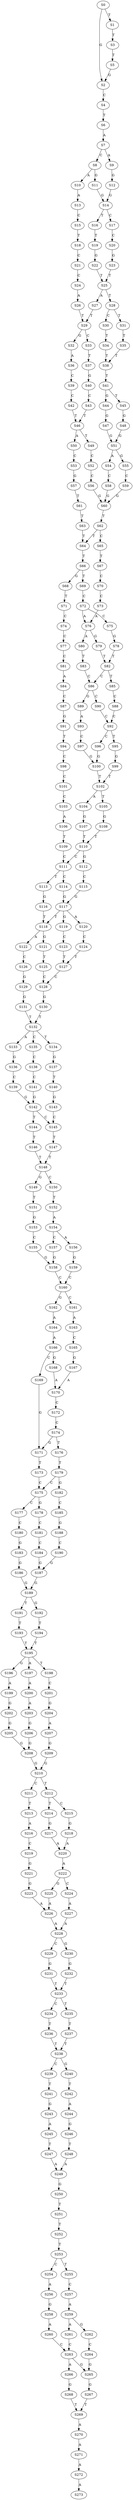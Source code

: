 strict digraph  {
	S0 -> S1 [ label = T ];
	S0 -> S2 [ label = G ];
	S1 -> S3 [ label = T ];
	S2 -> S4 [ label = C ];
	S3 -> S5 [ label = T ];
	S4 -> S6 [ label = T ];
	S5 -> S2 [ label = G ];
	S6 -> S7 [ label = A ];
	S7 -> S8 [ label = C ];
	S7 -> S9 [ label = A ];
	S8 -> S10 [ label = A ];
	S8 -> S11 [ label = G ];
	S9 -> S12 [ label = G ];
	S10 -> S13 [ label = A ];
	S11 -> S14 [ label = G ];
	S12 -> S14 [ label = G ];
	S13 -> S15 [ label = C ];
	S14 -> S16 [ label = T ];
	S14 -> S17 [ label = C ];
	S15 -> S18 [ label = T ];
	S16 -> S19 [ label = T ];
	S17 -> S20 [ label = C ];
	S18 -> S21 [ label = C ];
	S19 -> S22 [ label = G ];
	S20 -> S23 [ label = G ];
	S21 -> S24 [ label = C ];
	S22 -> S25 [ label = T ];
	S23 -> S25 [ label = T ];
	S24 -> S26 [ label = A ];
	S25 -> S27 [ label = A ];
	S25 -> S28 [ label = T ];
	S26 -> S29 [ label = T ];
	S27 -> S29 [ label = T ];
	S28 -> S30 [ label = C ];
	S28 -> S31 [ label = T ];
	S29 -> S32 [ label = G ];
	S29 -> S33 [ label = C ];
	S30 -> S34 [ label = T ];
	S31 -> S35 [ label = T ];
	S32 -> S36 [ label = A ];
	S33 -> S37 [ label = T ];
	S34 -> S38 [ label = T ];
	S35 -> S38 [ label = T ];
	S36 -> S39 [ label = C ];
	S37 -> S40 [ label = G ];
	S38 -> S41 [ label = T ];
	S39 -> S42 [ label = C ];
	S40 -> S43 [ label = C ];
	S41 -> S44 [ label = G ];
	S41 -> S45 [ label = T ];
	S42 -> S46 [ label = T ];
	S43 -> S46 [ label = T ];
	S44 -> S47 [ label = G ];
	S45 -> S48 [ label = G ];
	S46 -> S49 [ label = T ];
	S46 -> S50 [ label = A ];
	S47 -> S51 [ label = G ];
	S48 -> S51 [ label = G ];
	S49 -> S52 [ label = C ];
	S50 -> S53 [ label = C ];
	S51 -> S54 [ label = A ];
	S51 -> S55 [ label = G ];
	S52 -> S56 [ label = C ];
	S53 -> S57 [ label = G ];
	S54 -> S58 [ label = C ];
	S55 -> S59 [ label = C ];
	S56 -> S60 [ label = G ];
	S57 -> S61 [ label = T ];
	S58 -> S60 [ label = G ];
	S59 -> S60 [ label = G ];
	S60 -> S62 [ label = T ];
	S61 -> S63 [ label = T ];
	S62 -> S64 [ label = T ];
	S62 -> S65 [ label = C ];
	S63 -> S64 [ label = T ];
	S64 -> S66 [ label = T ];
	S65 -> S67 [ label = T ];
	S66 -> S68 [ label = G ];
	S66 -> S69 [ label = T ];
	S67 -> S70 [ label = C ];
	S68 -> S71 [ label = T ];
	S69 -> S72 [ label = C ];
	S70 -> S73 [ label = C ];
	S71 -> S74 [ label = C ];
	S72 -> S75 [ label = C ];
	S72 -> S76 [ label = A ];
	S73 -> S76 [ label = A ];
	S74 -> S77 [ label = C ];
	S75 -> S78 [ label = G ];
	S76 -> S79 [ label = G ];
	S76 -> S80 [ label = A ];
	S77 -> S81 [ label = C ];
	S78 -> S82 [ label = T ];
	S79 -> S82 [ label = T ];
	S80 -> S83 [ label = T ];
	S81 -> S84 [ label = A ];
	S82 -> S85 [ label = T ];
	S82 -> S86 [ label = C ];
	S83 -> S86 [ label = C ];
	S84 -> S87 [ label = C ];
	S85 -> S88 [ label = C ];
	S86 -> S89 [ label = G ];
	S86 -> S90 [ label = C ];
	S87 -> S91 [ label = G ];
	S88 -> S92 [ label = C ];
	S89 -> S93 [ label = A ];
	S90 -> S92 [ label = C ];
	S91 -> S94 [ label = T ];
	S92 -> S95 [ label = T ];
	S92 -> S96 [ label = C ];
	S93 -> S97 [ label = C ];
	S94 -> S98 [ label = C ];
	S95 -> S99 [ label = G ];
	S96 -> S100 [ label = G ];
	S97 -> S100 [ label = G ];
	S98 -> S101 [ label = C ];
	S99 -> S102 [ label = T ];
	S100 -> S102 [ label = T ];
	S101 -> S103 [ label = C ];
	S102 -> S104 [ label = A ];
	S102 -> S105 [ label = T ];
	S103 -> S106 [ label = A ];
	S104 -> S107 [ label = G ];
	S105 -> S108 [ label = G ];
	S106 -> S109 [ label = T ];
	S107 -> S110 [ label = T ];
	S108 -> S110 [ label = T ];
	S109 -> S111 [ label = C ];
	S110 -> S111 [ label = C ];
	S110 -> S112 [ label = G ];
	S111 -> S113 [ label = T ];
	S111 -> S114 [ label = C ];
	S112 -> S115 [ label = C ];
	S113 -> S116 [ label = G ];
	S114 -> S117 [ label = G ];
	S115 -> S117 [ label = G ];
	S116 -> S118 [ label = T ];
	S117 -> S118 [ label = T ];
	S117 -> S119 [ label = G ];
	S117 -> S120 [ label = A ];
	S118 -> S121 [ label = G ];
	S118 -> S122 [ label = A ];
	S119 -> S123 [ label = C ];
	S120 -> S124 [ label = C ];
	S121 -> S125 [ label = T ];
	S122 -> S126 [ label = C ];
	S123 -> S127 [ label = T ];
	S124 -> S127 [ label = T ];
	S125 -> S128 [ label = C ];
	S126 -> S129 [ label = G ];
	S127 -> S128 [ label = C ];
	S128 -> S130 [ label = G ];
	S129 -> S131 [ label = G ];
	S130 -> S132 [ label = T ];
	S131 -> S132 [ label = T ];
	S132 -> S133 [ label = A ];
	S132 -> S134 [ label = T ];
	S132 -> S135 [ label = C ];
	S133 -> S136 [ label = G ];
	S134 -> S137 [ label = G ];
	S135 -> S138 [ label = C ];
	S136 -> S139 [ label = C ];
	S137 -> S140 [ label = T ];
	S138 -> S141 [ label = C ];
	S139 -> S142 [ label = G ];
	S140 -> S143 [ label = G ];
	S141 -> S142 [ label = G ];
	S142 -> S144 [ label = T ];
	S142 -> S145 [ label = C ];
	S143 -> S145 [ label = C ];
	S144 -> S146 [ label = T ];
	S145 -> S147 [ label = T ];
	S146 -> S148 [ label = T ];
	S147 -> S148 [ label = T ];
	S148 -> S149 [ label = G ];
	S148 -> S150 [ label = C ];
	S149 -> S151 [ label = T ];
	S150 -> S152 [ label = T ];
	S151 -> S153 [ label = G ];
	S152 -> S154 [ label = A ];
	S153 -> S155 [ label = C ];
	S154 -> S156 [ label = A ];
	S154 -> S157 [ label = C ];
	S155 -> S158 [ label = G ];
	S156 -> S159 [ label = G ];
	S157 -> S158 [ label = G ];
	S158 -> S160 [ label = C ];
	S159 -> S160 [ label = C ];
	S160 -> S161 [ label = C ];
	S160 -> S162 [ label = G ];
	S161 -> S163 [ label = A ];
	S162 -> S164 [ label = A ];
	S163 -> S165 [ label = C ];
	S164 -> S166 [ label = A ];
	S165 -> S167 [ label = G ];
	S166 -> S168 [ label = G ];
	S166 -> S169 [ label = C ];
	S167 -> S170 [ label = A ];
	S168 -> S170 [ label = A ];
	S169 -> S171 [ label = G ];
	S170 -> S172 [ label = C ];
	S171 -> S173 [ label = T ];
	S172 -> S174 [ label = C ];
	S173 -> S175 [ label = C ];
	S174 -> S176 [ label = T ];
	S174 -> S171 [ label = G ];
	S175 -> S177 [ label = C ];
	S175 -> S178 [ label = G ];
	S176 -> S179 [ label = T ];
	S177 -> S180 [ label = C ];
	S178 -> S181 [ label = C ];
	S179 -> S175 [ label = C ];
	S179 -> S182 [ label = G ];
	S180 -> S183 [ label = G ];
	S181 -> S184 [ label = C ];
	S182 -> S185 [ label = C ];
	S183 -> S186 [ label = G ];
	S184 -> S187 [ label = G ];
	S185 -> S188 [ label = G ];
	S186 -> S189 [ label = G ];
	S187 -> S189 [ label = G ];
	S188 -> S190 [ label = C ];
	S189 -> S191 [ label = T ];
	S189 -> S192 [ label = G ];
	S190 -> S187 [ label = G ];
	S191 -> S193 [ label = T ];
	S192 -> S194 [ label = T ];
	S193 -> S195 [ label = T ];
	S194 -> S195 [ label = T ];
	S195 -> S196 [ label = G ];
	S195 -> S197 [ label = A ];
	S195 -> S198 [ label = T ];
	S196 -> S199 [ label = A ];
	S197 -> S200 [ label = A ];
	S198 -> S201 [ label = C ];
	S199 -> S202 [ label = G ];
	S200 -> S203 [ label = A ];
	S201 -> S204 [ label = G ];
	S202 -> S205 [ label = G ];
	S203 -> S206 [ label = G ];
	S204 -> S207 [ label = A ];
	S205 -> S208 [ label = G ];
	S206 -> S208 [ label = G ];
	S207 -> S209 [ label = G ];
	S208 -> S210 [ label = G ];
	S209 -> S210 [ label = G ];
	S210 -> S211 [ label = C ];
	S210 -> S212 [ label = T ];
	S211 -> S213 [ label = T ];
	S212 -> S214 [ label = T ];
	S212 -> S215 [ label = C ];
	S213 -> S216 [ label = A ];
	S214 -> S217 [ label = G ];
	S215 -> S218 [ label = G ];
	S216 -> S219 [ label = C ];
	S217 -> S220 [ label = A ];
	S218 -> S220 [ label = A ];
	S219 -> S221 [ label = G ];
	S220 -> S222 [ label = A ];
	S221 -> S223 [ label = G ];
	S222 -> S224 [ label = C ];
	S222 -> S225 [ label = G ];
	S223 -> S226 [ label = A ];
	S224 -> S227 [ label = A ];
	S225 -> S226 [ label = A ];
	S226 -> S228 [ label = A ];
	S227 -> S228 [ label = A ];
	S228 -> S229 [ label = C ];
	S228 -> S230 [ label = G ];
	S229 -> S231 [ label = G ];
	S230 -> S232 [ label = G ];
	S231 -> S233 [ label = T ];
	S232 -> S233 [ label = T ];
	S233 -> S234 [ label = C ];
	S233 -> S235 [ label = T ];
	S234 -> S236 [ label = T ];
	S235 -> S237 [ label = T ];
	S236 -> S238 [ label = T ];
	S237 -> S238 [ label = T ];
	S238 -> S239 [ label = C ];
	S238 -> S240 [ label = G ];
	S239 -> S241 [ label = T ];
	S240 -> S242 [ label = T ];
	S241 -> S243 [ label = G ];
	S242 -> S244 [ label = A ];
	S243 -> S245 [ label = A ];
	S244 -> S246 [ label = G ];
	S245 -> S247 [ label = T ];
	S246 -> S248 [ label = T ];
	S247 -> S249 [ label = A ];
	S248 -> S249 [ label = A ];
	S249 -> S250 [ label = G ];
	S250 -> S251 [ label = T ];
	S251 -> S252 [ label = T ];
	S252 -> S253 [ label = T ];
	S253 -> S254 [ label = C ];
	S253 -> S255 [ label = T ];
	S254 -> S256 [ label = A ];
	S255 -> S257 [ label = C ];
	S256 -> S258 [ label = G ];
	S257 -> S259 [ label = A ];
	S258 -> S260 [ label = A ];
	S259 -> S261 [ label = A ];
	S259 -> S262 [ label = G ];
	S260 -> S263 [ label = C ];
	S261 -> S263 [ label = C ];
	S262 -> S264 [ label = C ];
	S263 -> S265 [ label = G ];
	S263 -> S266 [ label = A ];
	S264 -> S265 [ label = G ];
	S265 -> S267 [ label = G ];
	S266 -> S268 [ label = G ];
	S267 -> S269 [ label = T ];
	S268 -> S269 [ label = T ];
	S269 -> S270 [ label = A ];
	S270 -> S271 [ label = A ];
	S271 -> S272 [ label = A ];
	S272 -> S273 [ label = A ];
}
